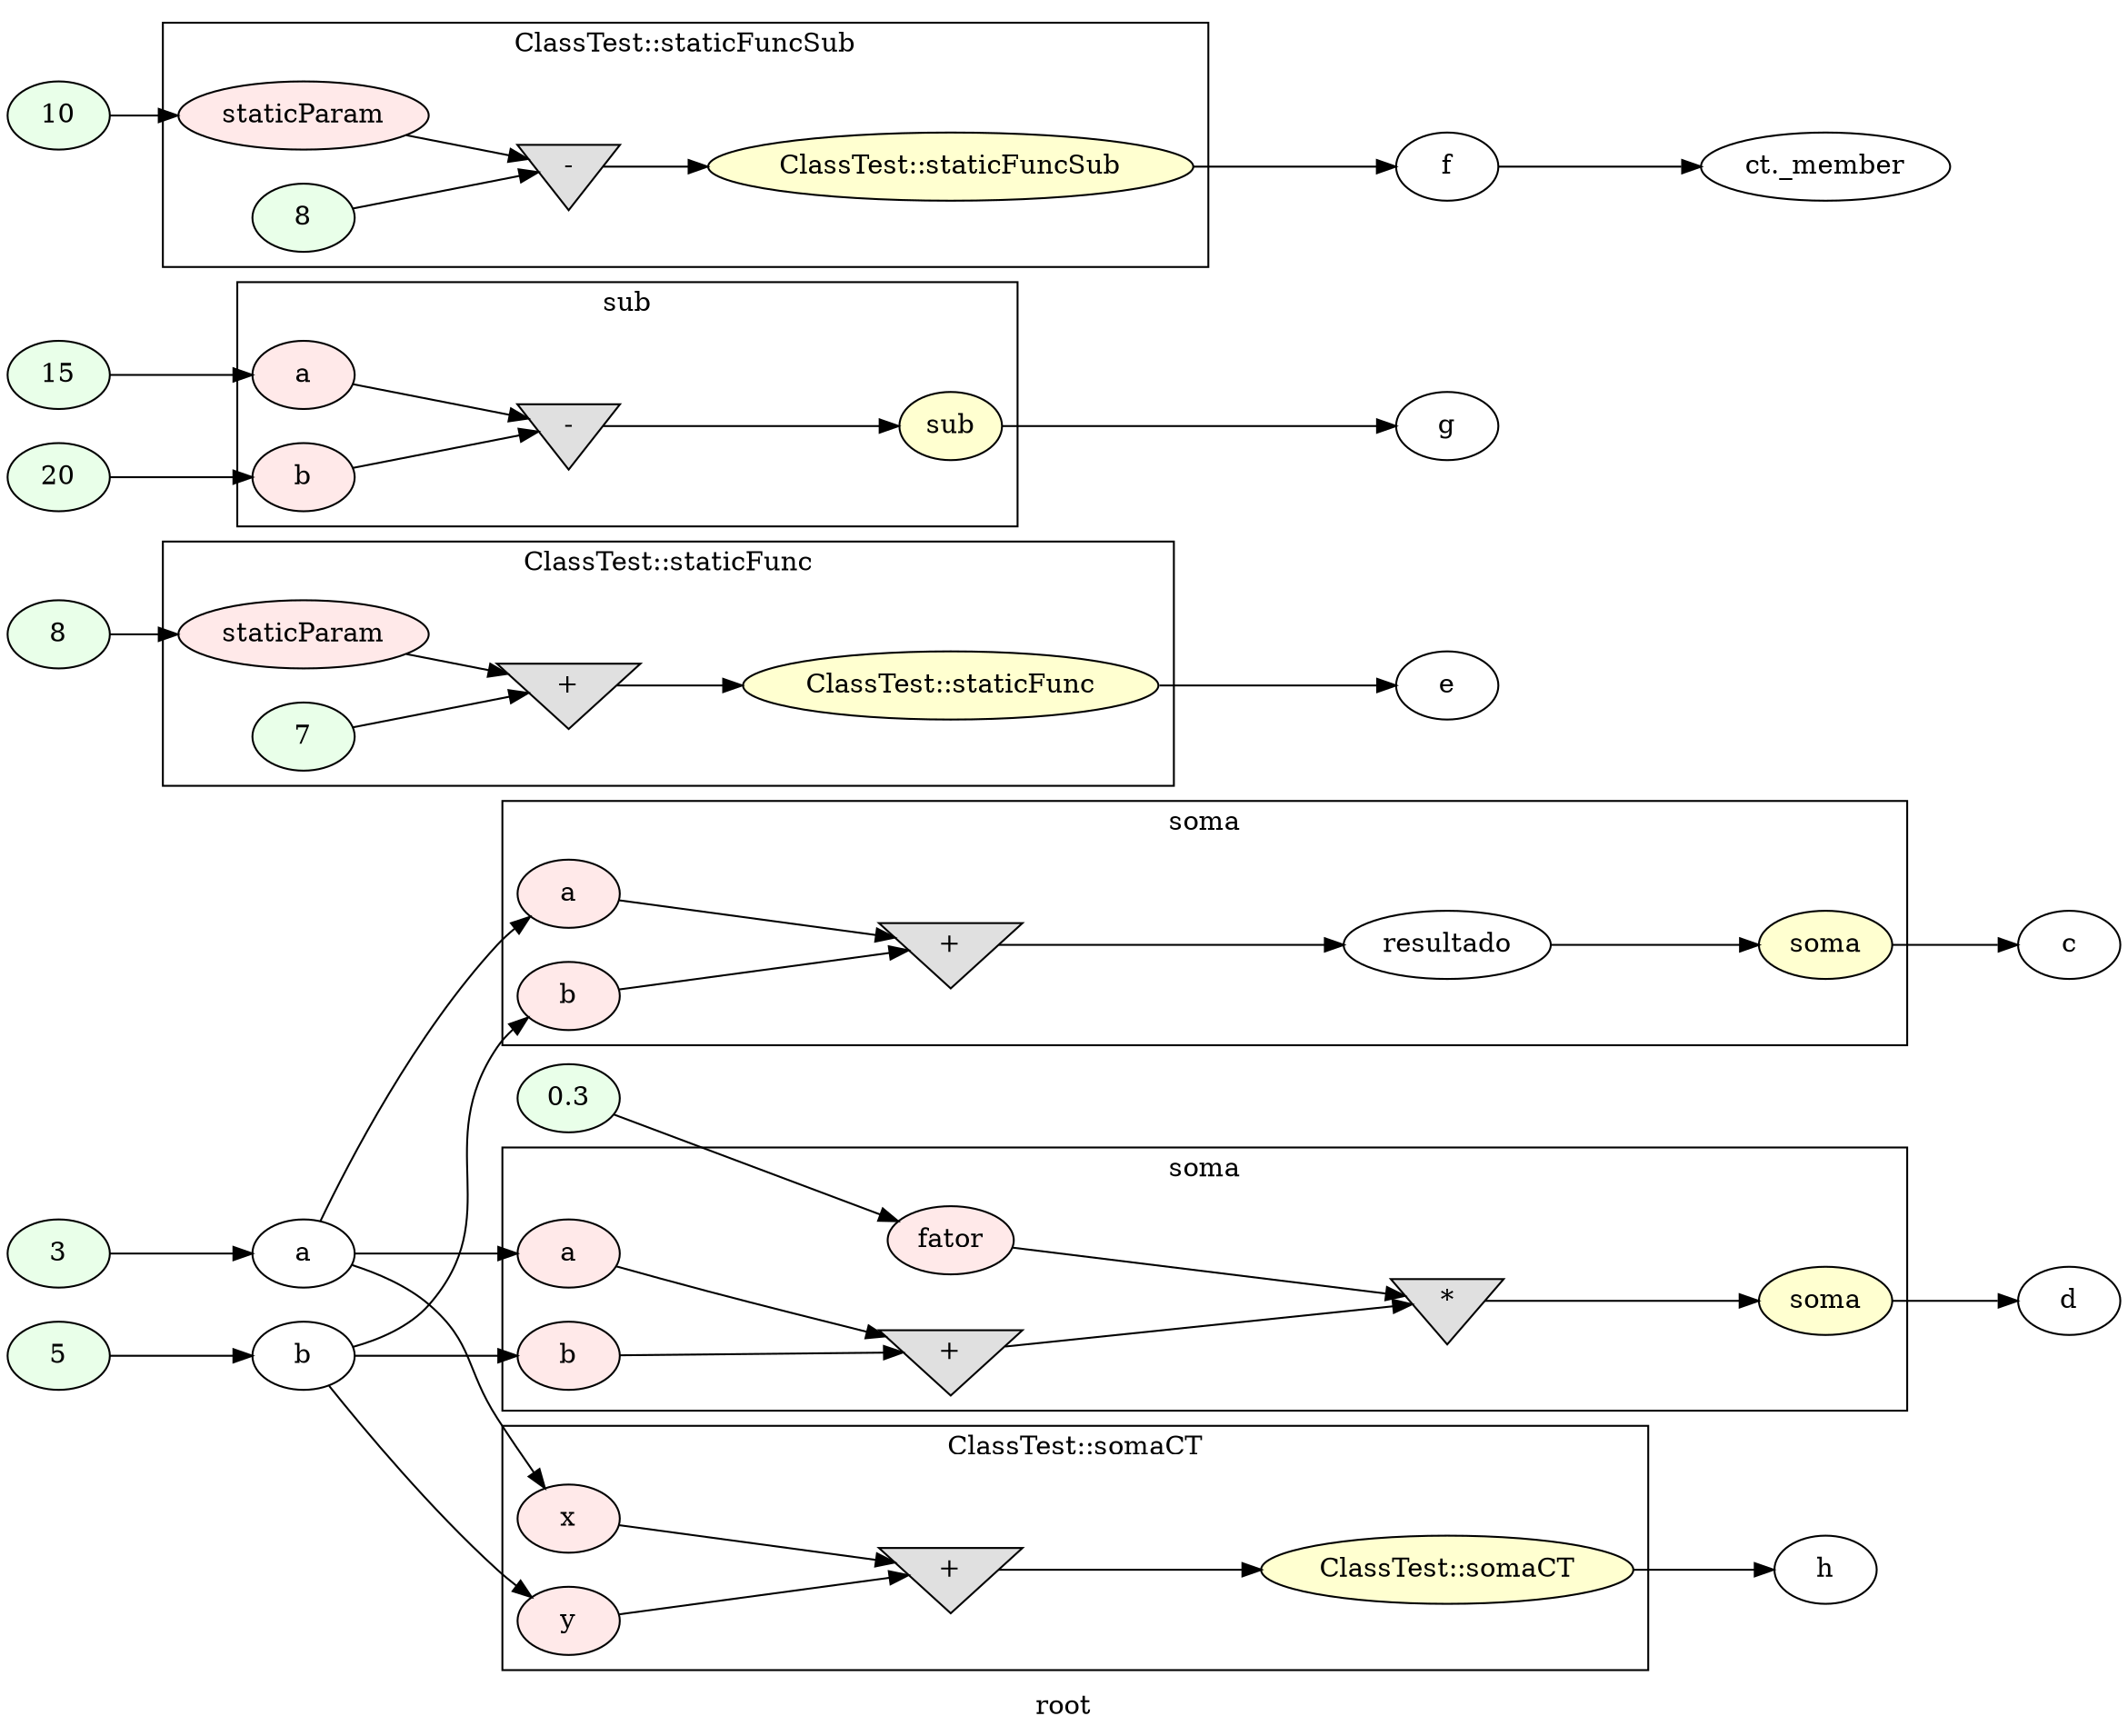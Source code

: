 digraph G
{
rankdir=LR;
label = "root";
	node_000031 [ label = "3", style=filled, fillcolor="#E9FFE9", startingline=9 ]
	node_000032 [ label = "a", startingline=9 ]
	node_000033 [ label = "5", style=filled, fillcolor="#E9FFE9", startingline=10 ]
	node_000034 [ label = "b", startingline=10 ]
	node_000040 [ label = "c", startingline=11 ]
	node_000041 [ label = "0.3", style=filled, fillcolor="#E9FFE9", startingline=13 ]
	node_000048 [ label = "d", startingline=13 ]
	node_000049 [ label = "8", style=filled, fillcolor="#E9FFE9", startingline=15 ]
	node_000055 [ label = "e", startingline=15 ]
	node_000056 [ label = "15", style=filled, fillcolor="#E9FFE9", startingline=17 ]
	node_000057 [ label = "20", style=filled, fillcolor="#E9FFE9", startingline=17 ]
	node_000062 [ label = "g", startingline=17 ]
	node_000063 [ label = "10", style=filled, fillcolor="#E9FFE9", startingline=19 ]
	node_000069 [ label = "f", startingline=19 ]
	node_000071 [ label = "ct._member", startingline=22 ]
	node_000077 [ label = "h", startingline=24 ]
subgraph cluster_1 {
label = "soma";
parent = "G";
startingline = 11;
	node_000035 [ label = "a", style=filled, fillcolor="#FFE9E9", startingline=4 ]
	node_000036 [ label = "b", style=filled, fillcolor="#FFE9E9", startingline=4 ]
	node_000037 [ label = "+", shape=invtriangle, style=filled, fillcolor="#E0E0E0", startingline=7 ]
	node_000038 [ label = "resultado", startingline=7 ]
	node_000039 [ label = "soma", style=filled, fillcolor="#FFFFD0", startingline=8 ]
}
subgraph cluster_2 {
label = "soma";
parent = "G";
startingline = 13;
	node_000042 [ label = "a", style=filled, fillcolor="#FFE9E9", startingline=4 ]
	node_000043 [ label = "b", style=filled, fillcolor="#FFE9E9", startingline=4 ]
	node_000044 [ label = "fator", style=filled, fillcolor="#FFE9E9", startingline=4 ]
	node_000045 [ label = "+", shape=invtriangle, style=filled, fillcolor="#E0E0E0", startingline=6 ]
	node_000046 [ label = "*", shape=invtriangle, style=filled, fillcolor="#E0E0E0", startingline=6 ]
	node_000047 [ label = "soma", style=filled, fillcolor="#FFFFD0", startingline=6 ]
}
subgraph cluster_3 {
label = "ClassTest::staticFunc";
parent = "G";
startingline = 15;
	node_000051 [ label = "staticParam", style=filled, fillcolor="#FFE9E9", startingline=4 ]
	node_000052 [ label = "7", style=filled, fillcolor="#E9FFE9", startingline=6 ]
	node_000053 [ label = "+", shape=invtriangle, style=filled, fillcolor="#E0E0E0", startingline=6 ]
	node_000054 [ label = "ClassTest::staticFunc", style=filled, fillcolor="#FFFFD0", startingline=6 ]
}
subgraph cluster_4 {
label = "sub";
parent = "G";
startingline = 17;
	node_000058 [ label = "a", style=filled, fillcolor="#FFE9E9", startingline=4 ]
	node_000059 [ label = "b", style=filled, fillcolor="#FFE9E9", startingline=4 ]
	node_000060 [ label = "-", shape=invtriangle, style=filled, fillcolor="#E0E0E0", startingline=6 ]
	node_000061 [ label = "sub", style=filled, fillcolor="#FFFFD0", startingline=6 ]
}
subgraph cluster_5 {
label = "ClassTest::staticFuncSub";
parent = "G";
startingline = 19;
	node_000065 [ label = "staticParam", style=filled, fillcolor="#FFE9E9", startingline=8 ]
	node_000066 [ label = "8", style=filled, fillcolor="#E9FFE9", startingline=10 ]
	node_000067 [ label = "-", shape=invtriangle, style=filled, fillcolor="#E0E0E0", startingline=10 ]
	node_000068 [ label = "ClassTest::staticFuncSub", style=filled, fillcolor="#FFFFD0", startingline=10 ]
}
subgraph cluster_6 {
label = "ClassTest::somaCT";
parent = "G";
startingline = 24;
	node_000073 [ label = "x", style=filled, fillcolor="#FFE9E9", startingline=13 ]
	node_000074 [ label = "y", style=filled, fillcolor="#FFE9E9", startingline=13 ]
	node_000075 [ label = "+", shape=invtriangle, style=filled, fillcolor="#E0E0E0", startingline=15 ]
	node_000076 [ label = "ClassTest::somaCT", style=filled, fillcolor="#FFFFD0", startingline=15 ]
}
	node_000031 -> node_000032
	node_000032 -> node_000035
	node_000032 -> node_000042
	node_000032 -> node_000073
	node_000033 -> node_000034
	node_000034 -> node_000036
	node_000034 -> node_000043
	node_000034 -> node_000074
	node_000041 -> node_000044
	node_000049 -> node_000051
	node_000056 -> node_000058
	node_000057 -> node_000059
	node_000063 -> node_000065
	node_000069 -> node_000071
	node_000035 -> node_000037
	node_000036 -> node_000037
	node_000037 -> node_000038
	node_000038 -> node_000039
	node_000039 -> node_000040
	node_000042 -> node_000045
	node_000043 -> node_000045
	node_000044 -> node_000046
	node_000045 -> node_000046
	node_000046 -> node_000047
	node_000047 -> node_000048
	node_000051 -> node_000053
	node_000052 -> node_000053
	node_000053 -> node_000054
	node_000054 -> node_000055
	node_000058 -> node_000060
	node_000059 -> node_000060
	node_000060 -> node_000061
	node_000061 -> node_000062
	node_000065 -> node_000067
	node_000066 -> node_000067
	node_000067 -> node_000068
	node_000068 -> node_000069
	node_000073 -> node_000075
	node_000074 -> node_000075
	node_000075 -> node_000076
	node_000076 -> node_000077
}
